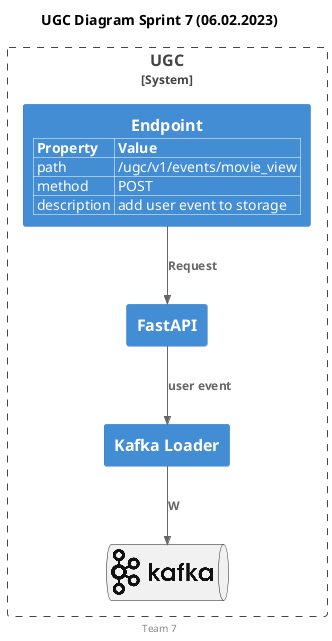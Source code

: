 @startuml to be
!include <C4/C4_Container>
!include <logos/kafka>
title UGC Diagram Sprint 7 (06.02.2023)
footer Team 7
HIDE_STEREOTYPE()
SHOW_PERSON_OUTLINE()
System_Boundary(UGC, "UGC") {
AddProperty("path", "/ugc/v1/events/movie_view")
AddProperty("method", "POST")
AddProperty("description", "add user event to storage")
Container(endpoint, "Endpoint")
Container(fastapi, "FastAPI")
Container(loader, "Kafka Loader")
'ContainerQueue(kafka, "Events","Kafka")
queue "<$kafka>" as kafka
Rel(endpoint,fastapi,"Request")
Rel(fastapi,loader,"user event")
Rel(loader, kafka,"W")

}
@enduml
